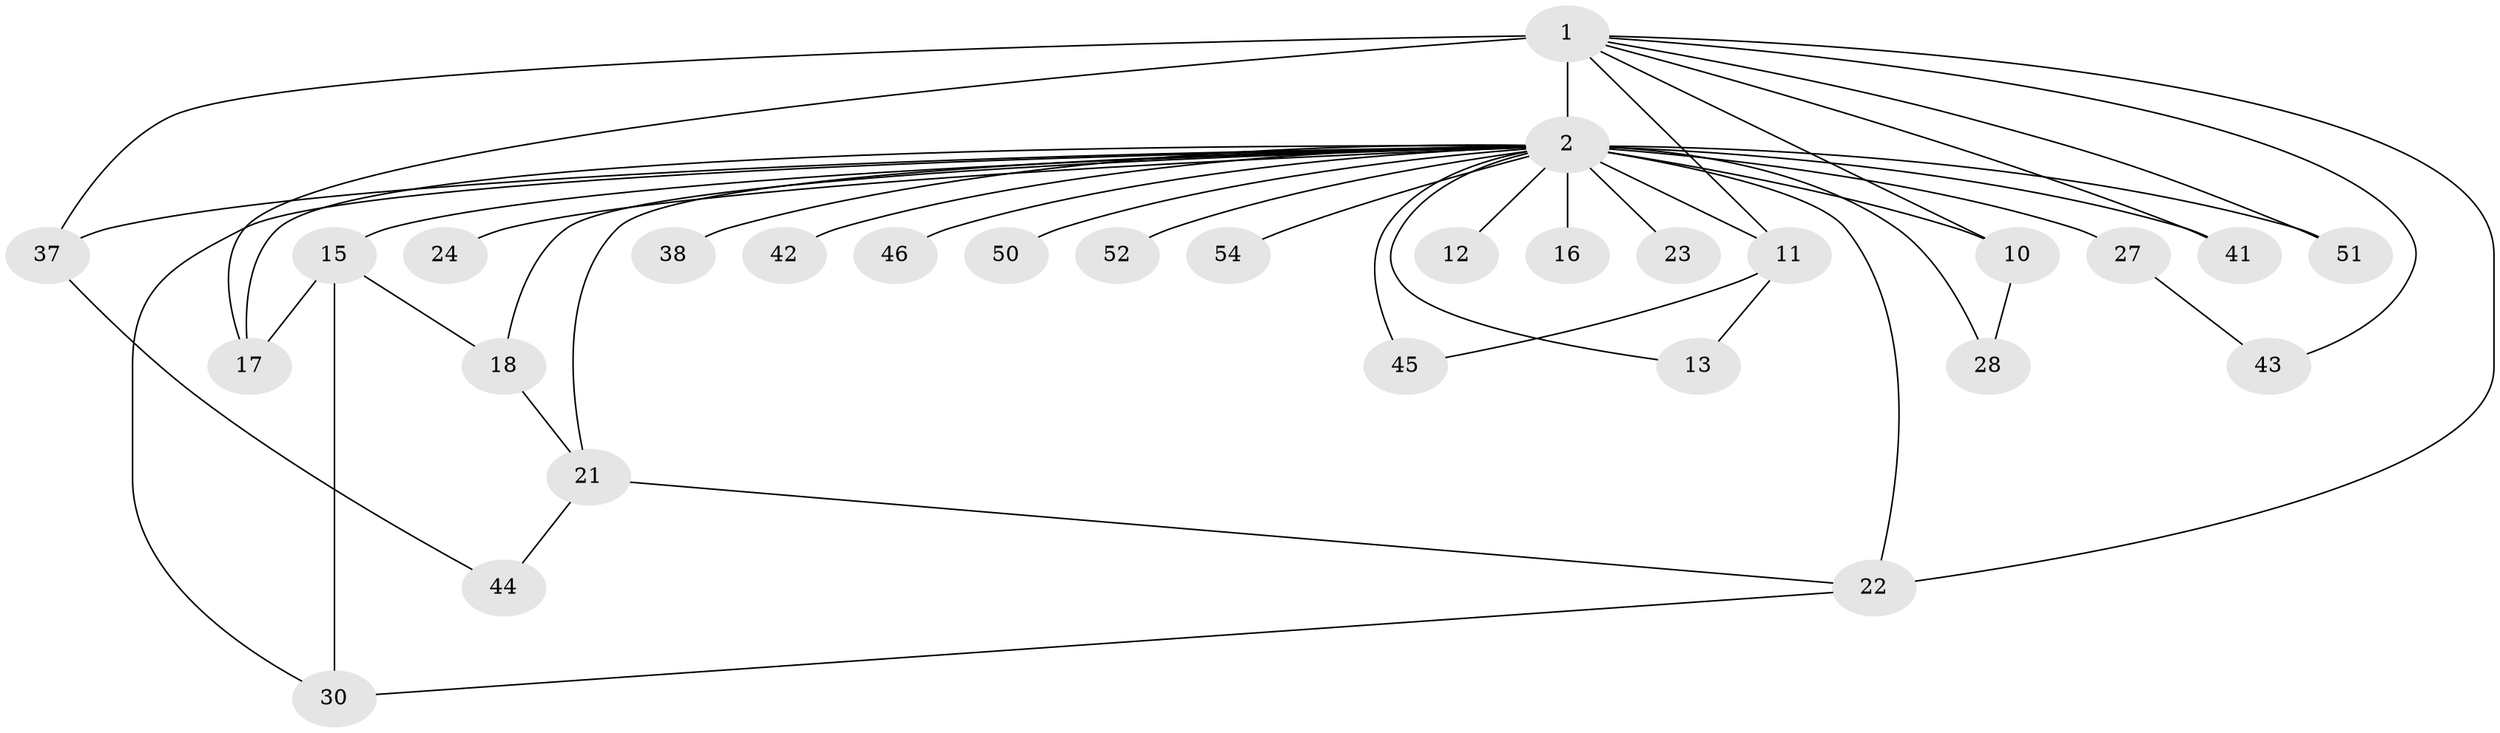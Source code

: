 // original degree distribution, {11: 0.01694915254237288, 19: 0.03389830508474576, 12: 0.01694915254237288, 13: 0.01694915254237288, 16: 0.05084745762711865, 23: 0.01694915254237288, 10: 0.01694915254237288, 4: 0.13559322033898305, 2: 0.4745762711864407, 3: 0.1864406779661017, 5: 0.03389830508474576}
// Generated by graph-tools (version 1.1) at 2025/13/03/09/25 04:13:50]
// undirected, 29 vertices, 46 edges
graph export_dot {
graph [start="1"]
  node [color=gray90,style=filled];
  1 [super="+7"];
  2 [super="+20+9+49+8+14+3"];
  10;
  11 [super="+29"];
  12;
  13;
  15;
  16;
  17;
  18;
  21;
  22 [super="+40"];
  23 [super="+47"];
  24;
  27;
  28;
  30 [super="+57"];
  37;
  38;
  41;
  42;
  43;
  44;
  45;
  46;
  50;
  51;
  52;
  54;
  1 -- 2 [weight=17];
  1 -- 10 [weight=2];
  1 -- 17;
  1 -- 51;
  1 -- 37;
  1 -- 41;
  1 -- 11;
  1 -- 43;
  1 -- 22;
  2 -- 10 [weight=7];
  2 -- 21 [weight=2];
  2 -- 30;
  2 -- 17;
  2 -- 15;
  2 -- 16 [weight=2];
  2 -- 50 [weight=2];
  2 -- 54 [weight=2];
  2 -- 23 [weight=4];
  2 -- 12;
  2 -- 24 [weight=2];
  2 -- 28;
  2 -- 38 [weight=3];
  2 -- 42 [weight=2];
  2 -- 46 [weight=2];
  2 -- 52 [weight=2];
  2 -- 11 [weight=2];
  2 -- 13;
  2 -- 18;
  2 -- 22 [weight=2];
  2 -- 27 [weight=2];
  2 -- 37;
  2 -- 41;
  2 -- 45;
  2 -- 51;
  10 -- 28;
  11 -- 13;
  11 -- 45;
  15 -- 17;
  15 -- 18;
  15 -- 30;
  18 -- 21;
  21 -- 22;
  21 -- 44;
  22 -- 30;
  27 -- 43;
  37 -- 44;
}

